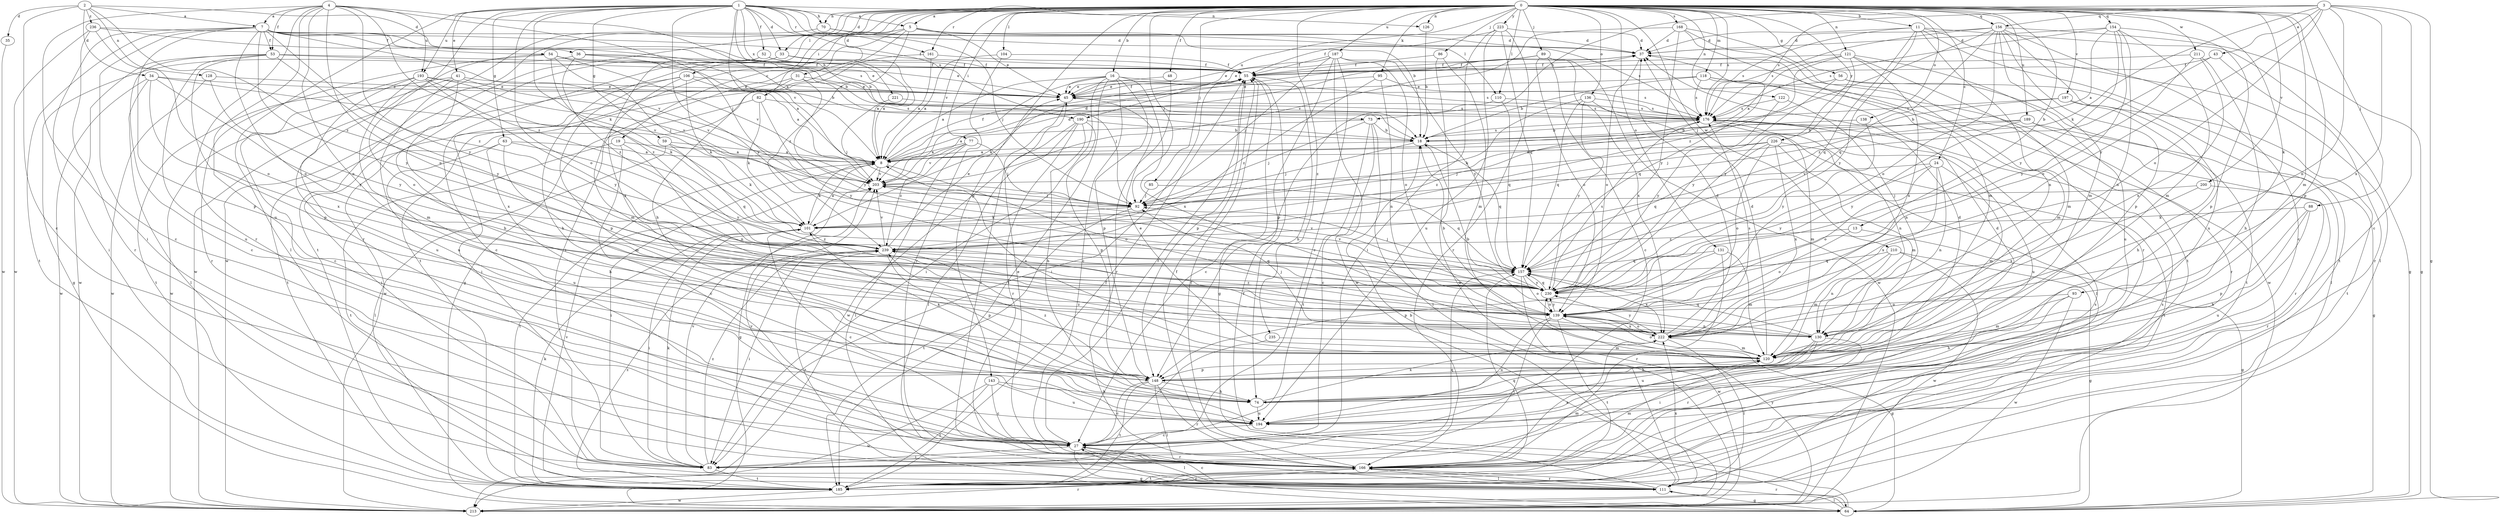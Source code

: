 strict digraph  {
0;
1;
2;
3;
4;
5;
7;
8;
11;
13;
16;
18;
19;
24;
27;
31;
33;
34;
35;
36;
37;
41;
43;
45;
48;
52;
53;
54;
55;
56;
59;
63;
64;
70;
73;
74;
77;
82;
83;
85;
86;
88;
89;
92;
93;
95;
101;
104;
106;
110;
111;
118;
120;
121;
122;
126;
128;
130;
131;
136;
138;
139;
143;
148;
154;
156;
157;
161;
166;
168;
176;
185;
187;
189;
190;
193;
194;
197;
200;
203;
210;
211;
213;
221;
222;
223;
226;
230;
235;
236;
239;
0 -> 5  [label=a];
0 -> 11  [label=b];
0 -> 13  [label=b];
0 -> 16  [label=b];
0 -> 19  [label=c];
0 -> 24  [label=c];
0 -> 31  [label=d];
0 -> 33  [label=d];
0 -> 48  [label=f];
0 -> 56  [label=g];
0 -> 70  [label=h];
0 -> 77  [label=i];
0 -> 82  [label=i];
0 -> 85  [label=j];
0 -> 86  [label=j];
0 -> 88  [label=j];
0 -> 89  [label=j];
0 -> 92  [label=j];
0 -> 93  [label=k];
0 -> 95  [label=k];
0 -> 104  [label=l];
0 -> 106  [label=l];
0 -> 110  [label=l];
0 -> 118  [label=m];
0 -> 120  [label=m];
0 -> 121  [label=n];
0 -> 122  [label=n];
0 -> 126  [label=n];
0 -> 131  [label=o];
0 -> 136  [label=o];
0 -> 138  [label=o];
0 -> 143  [label=p];
0 -> 148  [label=p];
0 -> 154  [label=q];
0 -> 156  [label=q];
0 -> 161  [label=r];
0 -> 168  [label=s];
0 -> 176  [label=s];
0 -> 185  [label=t];
0 -> 187  [label=u];
0 -> 189  [label=u];
0 -> 190  [label=u];
0 -> 197  [label=v];
0 -> 200  [label=v];
0 -> 203  [label=v];
0 -> 210  [label=w];
0 -> 211  [label=w];
0 -> 213  [label=w];
0 -> 223  [label=y];
0 -> 226  [label=y];
0 -> 235  [label=z];
1 -> 5  [label=a];
1 -> 18  [label=b];
1 -> 33  [label=d];
1 -> 41  [label=e];
1 -> 52  [label=f];
1 -> 59  [label=g];
1 -> 63  [label=g];
1 -> 70  [label=h];
1 -> 73  [label=h];
1 -> 101  [label=k];
1 -> 110  [label=l];
1 -> 111  [label=l];
1 -> 126  [label=n];
1 -> 139  [label=o];
1 -> 161  [label=r];
1 -> 166  [label=r];
1 -> 190  [label=u];
1 -> 193  [label=u];
1 -> 203  [label=v];
1 -> 221  [label=x];
1 -> 230  [label=y];
2 -> 7  [label=a];
2 -> 27  [label=c];
2 -> 34  [label=d];
2 -> 35  [label=d];
2 -> 36  [label=d];
2 -> 128  [label=n];
2 -> 236  [label=z];
2 -> 239  [label=z];
3 -> 27  [label=c];
3 -> 43  [label=e];
3 -> 64  [label=g];
3 -> 73  [label=h];
3 -> 101  [label=k];
3 -> 130  [label=n];
3 -> 139  [label=o];
3 -> 156  [label=q];
3 -> 176  [label=s];
3 -> 222  [label=x];
3 -> 230  [label=y];
4 -> 7  [label=a];
4 -> 8  [label=a];
4 -> 53  [label=f];
4 -> 83  [label=i];
4 -> 92  [label=j];
4 -> 130  [label=n];
4 -> 139  [label=o];
4 -> 166  [label=r];
4 -> 193  [label=u];
4 -> 194  [label=u];
4 -> 230  [label=y];
4 -> 239  [label=z];
5 -> 37  [label=d];
5 -> 45  [label=e];
5 -> 74  [label=h];
5 -> 83  [label=i];
5 -> 176  [label=s];
5 -> 185  [label=t];
5 -> 239  [label=z];
7 -> 18  [label=b];
7 -> 27  [label=c];
7 -> 53  [label=f];
7 -> 54  [label=f];
7 -> 55  [label=f];
7 -> 83  [label=i];
7 -> 139  [label=o];
7 -> 148  [label=p];
7 -> 176  [label=s];
7 -> 185  [label=t];
7 -> 203  [label=v];
7 -> 230  [label=y];
7 -> 239  [label=z];
8 -> 37  [label=d];
8 -> 55  [label=f];
8 -> 64  [label=g];
8 -> 83  [label=i];
8 -> 101  [label=k];
8 -> 139  [label=o];
8 -> 185  [label=t];
8 -> 203  [label=v];
11 -> 37  [label=d];
11 -> 64  [label=g];
11 -> 111  [label=l];
11 -> 130  [label=n];
11 -> 157  [label=q];
11 -> 176  [label=s];
11 -> 185  [label=t];
11 -> 230  [label=y];
13 -> 64  [label=g];
13 -> 139  [label=o];
13 -> 239  [label=z];
16 -> 8  [label=a];
16 -> 27  [label=c];
16 -> 45  [label=e];
16 -> 83  [label=i];
16 -> 148  [label=p];
16 -> 176  [label=s];
16 -> 185  [label=t];
16 -> 203  [label=v];
16 -> 222  [label=x];
18 -> 8  [label=a];
18 -> 92  [label=j];
18 -> 157  [label=q];
18 -> 176  [label=s];
19 -> 8  [label=a];
19 -> 27  [label=c];
19 -> 130  [label=n];
19 -> 185  [label=t];
24 -> 120  [label=m];
24 -> 130  [label=n];
24 -> 139  [label=o];
24 -> 203  [label=v];
24 -> 222  [label=x];
24 -> 230  [label=y];
27 -> 45  [label=e];
27 -> 55  [label=f];
27 -> 64  [label=g];
27 -> 83  [label=i];
27 -> 111  [label=l];
27 -> 166  [label=r];
31 -> 45  [label=e];
31 -> 83  [label=i];
31 -> 92  [label=j];
31 -> 213  [label=w];
31 -> 230  [label=y];
33 -> 8  [label=a];
33 -> 27  [label=c];
33 -> 55  [label=f];
33 -> 74  [label=h];
34 -> 45  [label=e];
34 -> 111  [label=l];
34 -> 203  [label=v];
34 -> 213  [label=w];
34 -> 222  [label=x];
34 -> 230  [label=y];
35 -> 213  [label=w];
36 -> 8  [label=a];
36 -> 18  [label=b];
36 -> 55  [label=f];
36 -> 64  [label=g];
36 -> 239  [label=z];
37 -> 55  [label=f];
37 -> 139  [label=o];
37 -> 213  [label=w];
41 -> 45  [label=e];
41 -> 185  [label=t];
41 -> 194  [label=u];
41 -> 203  [label=v];
41 -> 213  [label=w];
41 -> 222  [label=x];
43 -> 55  [label=f];
43 -> 166  [label=r];
43 -> 239  [label=z];
45 -> 55  [label=f];
45 -> 166  [label=r];
45 -> 176  [label=s];
48 -> 45  [label=e];
48 -> 166  [label=r];
52 -> 8  [label=a];
52 -> 55  [label=f];
52 -> 74  [label=h];
52 -> 222  [label=x];
53 -> 27  [label=c];
53 -> 45  [label=e];
53 -> 55  [label=f];
53 -> 148  [label=p];
53 -> 194  [label=u];
53 -> 213  [label=w];
53 -> 230  [label=y];
54 -> 45  [label=e];
54 -> 55  [label=f];
54 -> 92  [label=j];
54 -> 139  [label=o];
54 -> 166  [label=r];
54 -> 203  [label=v];
54 -> 239  [label=z];
55 -> 45  [label=e];
55 -> 64  [label=g];
55 -> 74  [label=h];
55 -> 83  [label=i];
55 -> 101  [label=k];
55 -> 148  [label=p];
56 -> 45  [label=e];
56 -> 111  [label=l];
56 -> 185  [label=t];
56 -> 230  [label=y];
59 -> 8  [label=a];
59 -> 101  [label=k];
59 -> 111  [label=l];
59 -> 157  [label=q];
63 -> 8  [label=a];
63 -> 74  [label=h];
63 -> 120  [label=m];
63 -> 194  [label=u];
63 -> 230  [label=y];
64 -> 27  [label=c];
64 -> 55  [label=f];
64 -> 111  [label=l];
64 -> 166  [label=r];
70 -> 37  [label=d];
70 -> 92  [label=j];
70 -> 213  [label=w];
73 -> 8  [label=a];
73 -> 18  [label=b];
73 -> 27  [label=c];
73 -> 92  [label=j];
73 -> 111  [label=l];
73 -> 185  [label=t];
74 -> 37  [label=d];
74 -> 194  [label=u];
74 -> 222  [label=x];
77 -> 8  [label=a];
77 -> 92  [label=j];
77 -> 111  [label=l];
77 -> 203  [label=v];
77 -> 239  [label=z];
82 -> 83  [label=i];
82 -> 101  [label=k];
82 -> 176  [label=s];
82 -> 230  [label=y];
83 -> 101  [label=k];
83 -> 120  [label=m];
83 -> 157  [label=q];
83 -> 185  [label=t];
83 -> 203  [label=v];
83 -> 239  [label=z];
85 -> 92  [label=j];
85 -> 157  [label=q];
86 -> 55  [label=f];
86 -> 120  [label=m];
86 -> 213  [label=w];
88 -> 74  [label=h];
88 -> 101  [label=k];
88 -> 148  [label=p];
88 -> 194  [label=u];
89 -> 27  [label=c];
89 -> 45  [label=e];
89 -> 55  [label=f];
89 -> 139  [label=o];
89 -> 213  [label=w];
89 -> 222  [label=x];
92 -> 101  [label=k];
92 -> 185  [label=t];
93 -> 74  [label=h];
93 -> 120  [label=m];
93 -> 139  [label=o];
93 -> 213  [label=w];
95 -> 45  [label=e];
95 -> 130  [label=n];
95 -> 176  [label=s];
95 -> 239  [label=z];
101 -> 8  [label=a];
101 -> 27  [label=c];
101 -> 83  [label=i];
101 -> 239  [label=z];
104 -> 8  [label=a];
104 -> 55  [label=f];
104 -> 166  [label=r];
106 -> 8  [label=a];
106 -> 45  [label=e];
106 -> 101  [label=k];
106 -> 120  [label=m];
106 -> 148  [label=p];
106 -> 185  [label=t];
110 -> 27  [label=c];
110 -> 157  [label=q];
110 -> 176  [label=s];
111 -> 18  [label=b];
111 -> 27  [label=c];
111 -> 55  [label=f];
111 -> 64  [label=g];
111 -> 166  [label=r];
111 -> 176  [label=s];
111 -> 222  [label=x];
111 -> 239  [label=z];
118 -> 18  [label=b];
118 -> 45  [label=e];
118 -> 120  [label=m];
118 -> 157  [label=q];
118 -> 166  [label=r];
118 -> 176  [label=s];
120 -> 8  [label=a];
120 -> 37  [label=d];
120 -> 45  [label=e];
120 -> 139  [label=o];
120 -> 148  [label=p];
120 -> 239  [label=z];
121 -> 8  [label=a];
121 -> 55  [label=f];
121 -> 92  [label=j];
121 -> 120  [label=m];
121 -> 194  [label=u];
121 -> 222  [label=x];
121 -> 230  [label=y];
122 -> 130  [label=n];
122 -> 176  [label=s];
122 -> 230  [label=y];
126 -> 18  [label=b];
128 -> 45  [label=e];
128 -> 213  [label=w];
128 -> 230  [label=y];
130 -> 18  [label=b];
130 -> 74  [label=h];
130 -> 83  [label=i];
130 -> 157  [label=q];
130 -> 166  [label=r];
130 -> 194  [label=u];
131 -> 120  [label=m];
131 -> 148  [label=p];
131 -> 157  [label=q];
131 -> 166  [label=r];
136 -> 101  [label=k];
136 -> 111  [label=l];
136 -> 157  [label=q];
136 -> 176  [label=s];
136 -> 230  [label=y];
138 -> 18  [label=b];
138 -> 230  [label=y];
139 -> 18  [label=b];
139 -> 64  [label=g];
139 -> 83  [label=i];
139 -> 130  [label=n];
139 -> 185  [label=t];
139 -> 194  [label=u];
139 -> 222  [label=x];
139 -> 230  [label=y];
139 -> 239  [label=z];
143 -> 27  [label=c];
143 -> 74  [label=h];
143 -> 185  [label=t];
143 -> 194  [label=u];
143 -> 213  [label=w];
148 -> 27  [label=c];
148 -> 37  [label=d];
148 -> 74  [label=h];
148 -> 101  [label=k];
148 -> 111  [label=l];
148 -> 166  [label=r];
148 -> 185  [label=t];
148 -> 239  [label=z];
154 -> 8  [label=a];
154 -> 37  [label=d];
154 -> 120  [label=m];
154 -> 130  [label=n];
154 -> 139  [label=o];
154 -> 148  [label=p];
154 -> 176  [label=s];
154 -> 230  [label=y];
156 -> 27  [label=c];
156 -> 37  [label=d];
156 -> 64  [label=g];
156 -> 120  [label=m];
156 -> 139  [label=o];
156 -> 148  [label=p];
156 -> 157  [label=q];
156 -> 176  [label=s];
156 -> 194  [label=u];
156 -> 239  [label=z];
157 -> 92  [label=j];
157 -> 139  [label=o];
157 -> 203  [label=v];
157 -> 213  [label=w];
157 -> 222  [label=x];
157 -> 230  [label=y];
161 -> 8  [label=a];
161 -> 55  [label=f];
161 -> 64  [label=g];
166 -> 55  [label=f];
166 -> 111  [label=l];
166 -> 120  [label=m];
166 -> 185  [label=t];
166 -> 203  [label=v];
166 -> 222  [label=x];
168 -> 37  [label=d];
168 -> 120  [label=m];
168 -> 166  [label=r];
168 -> 185  [label=t];
168 -> 203  [label=v];
168 -> 230  [label=y];
176 -> 18  [label=b];
176 -> 120  [label=m];
176 -> 130  [label=n];
176 -> 194  [label=u];
176 -> 239  [label=z];
185 -> 55  [label=f];
185 -> 101  [label=k];
185 -> 157  [label=q];
185 -> 176  [label=s];
185 -> 203  [label=v];
185 -> 213  [label=w];
185 -> 239  [label=z];
187 -> 27  [label=c];
187 -> 45  [label=e];
187 -> 55  [label=f];
187 -> 92  [label=j];
187 -> 139  [label=o];
187 -> 148  [label=p];
187 -> 213  [label=w];
187 -> 230  [label=y];
189 -> 18  [label=b];
189 -> 64  [label=g];
189 -> 92  [label=j];
189 -> 166  [label=r];
189 -> 230  [label=y];
190 -> 18  [label=b];
190 -> 74  [label=h];
190 -> 111  [label=l];
190 -> 148  [label=p];
190 -> 166  [label=r];
190 -> 213  [label=w];
193 -> 27  [label=c];
193 -> 45  [label=e];
193 -> 101  [label=k];
193 -> 120  [label=m];
193 -> 194  [label=u];
193 -> 203  [label=v];
193 -> 230  [label=y];
194 -> 27  [label=c];
197 -> 18  [label=b];
197 -> 74  [label=h];
197 -> 176  [label=s];
197 -> 185  [label=t];
200 -> 92  [label=j];
200 -> 166  [label=r];
200 -> 222  [label=x];
203 -> 37  [label=d];
203 -> 92  [label=j];
210 -> 64  [label=g];
210 -> 120  [label=m];
210 -> 130  [label=n];
210 -> 157  [label=q];
210 -> 213  [label=w];
211 -> 55  [label=f];
211 -> 74  [label=h];
211 -> 222  [label=x];
211 -> 230  [label=y];
213 -> 166  [label=r];
213 -> 230  [label=y];
221 -> 92  [label=j];
221 -> 176  [label=s];
222 -> 37  [label=d];
222 -> 92  [label=j];
222 -> 111  [label=l];
222 -> 120  [label=m];
222 -> 139  [label=o];
222 -> 176  [label=s];
222 -> 230  [label=y];
223 -> 37  [label=d];
223 -> 55  [label=f];
223 -> 83  [label=i];
223 -> 157  [label=q];
223 -> 166  [label=r];
223 -> 194  [label=u];
226 -> 8  [label=a];
226 -> 92  [label=j];
226 -> 120  [label=m];
226 -> 139  [label=o];
226 -> 157  [label=q];
226 -> 185  [label=t];
226 -> 222  [label=x];
230 -> 139  [label=o];
230 -> 157  [label=q];
230 -> 176  [label=s];
230 -> 203  [label=v];
235 -> 27  [label=c];
235 -> 120  [label=m];
236 -> 18  [label=b];
236 -> 37  [label=d];
236 -> 139  [label=o];
236 -> 166  [label=r];
236 -> 213  [label=w];
239 -> 45  [label=e];
239 -> 83  [label=i];
239 -> 148  [label=p];
239 -> 157  [label=q];
239 -> 203  [label=v];
}
